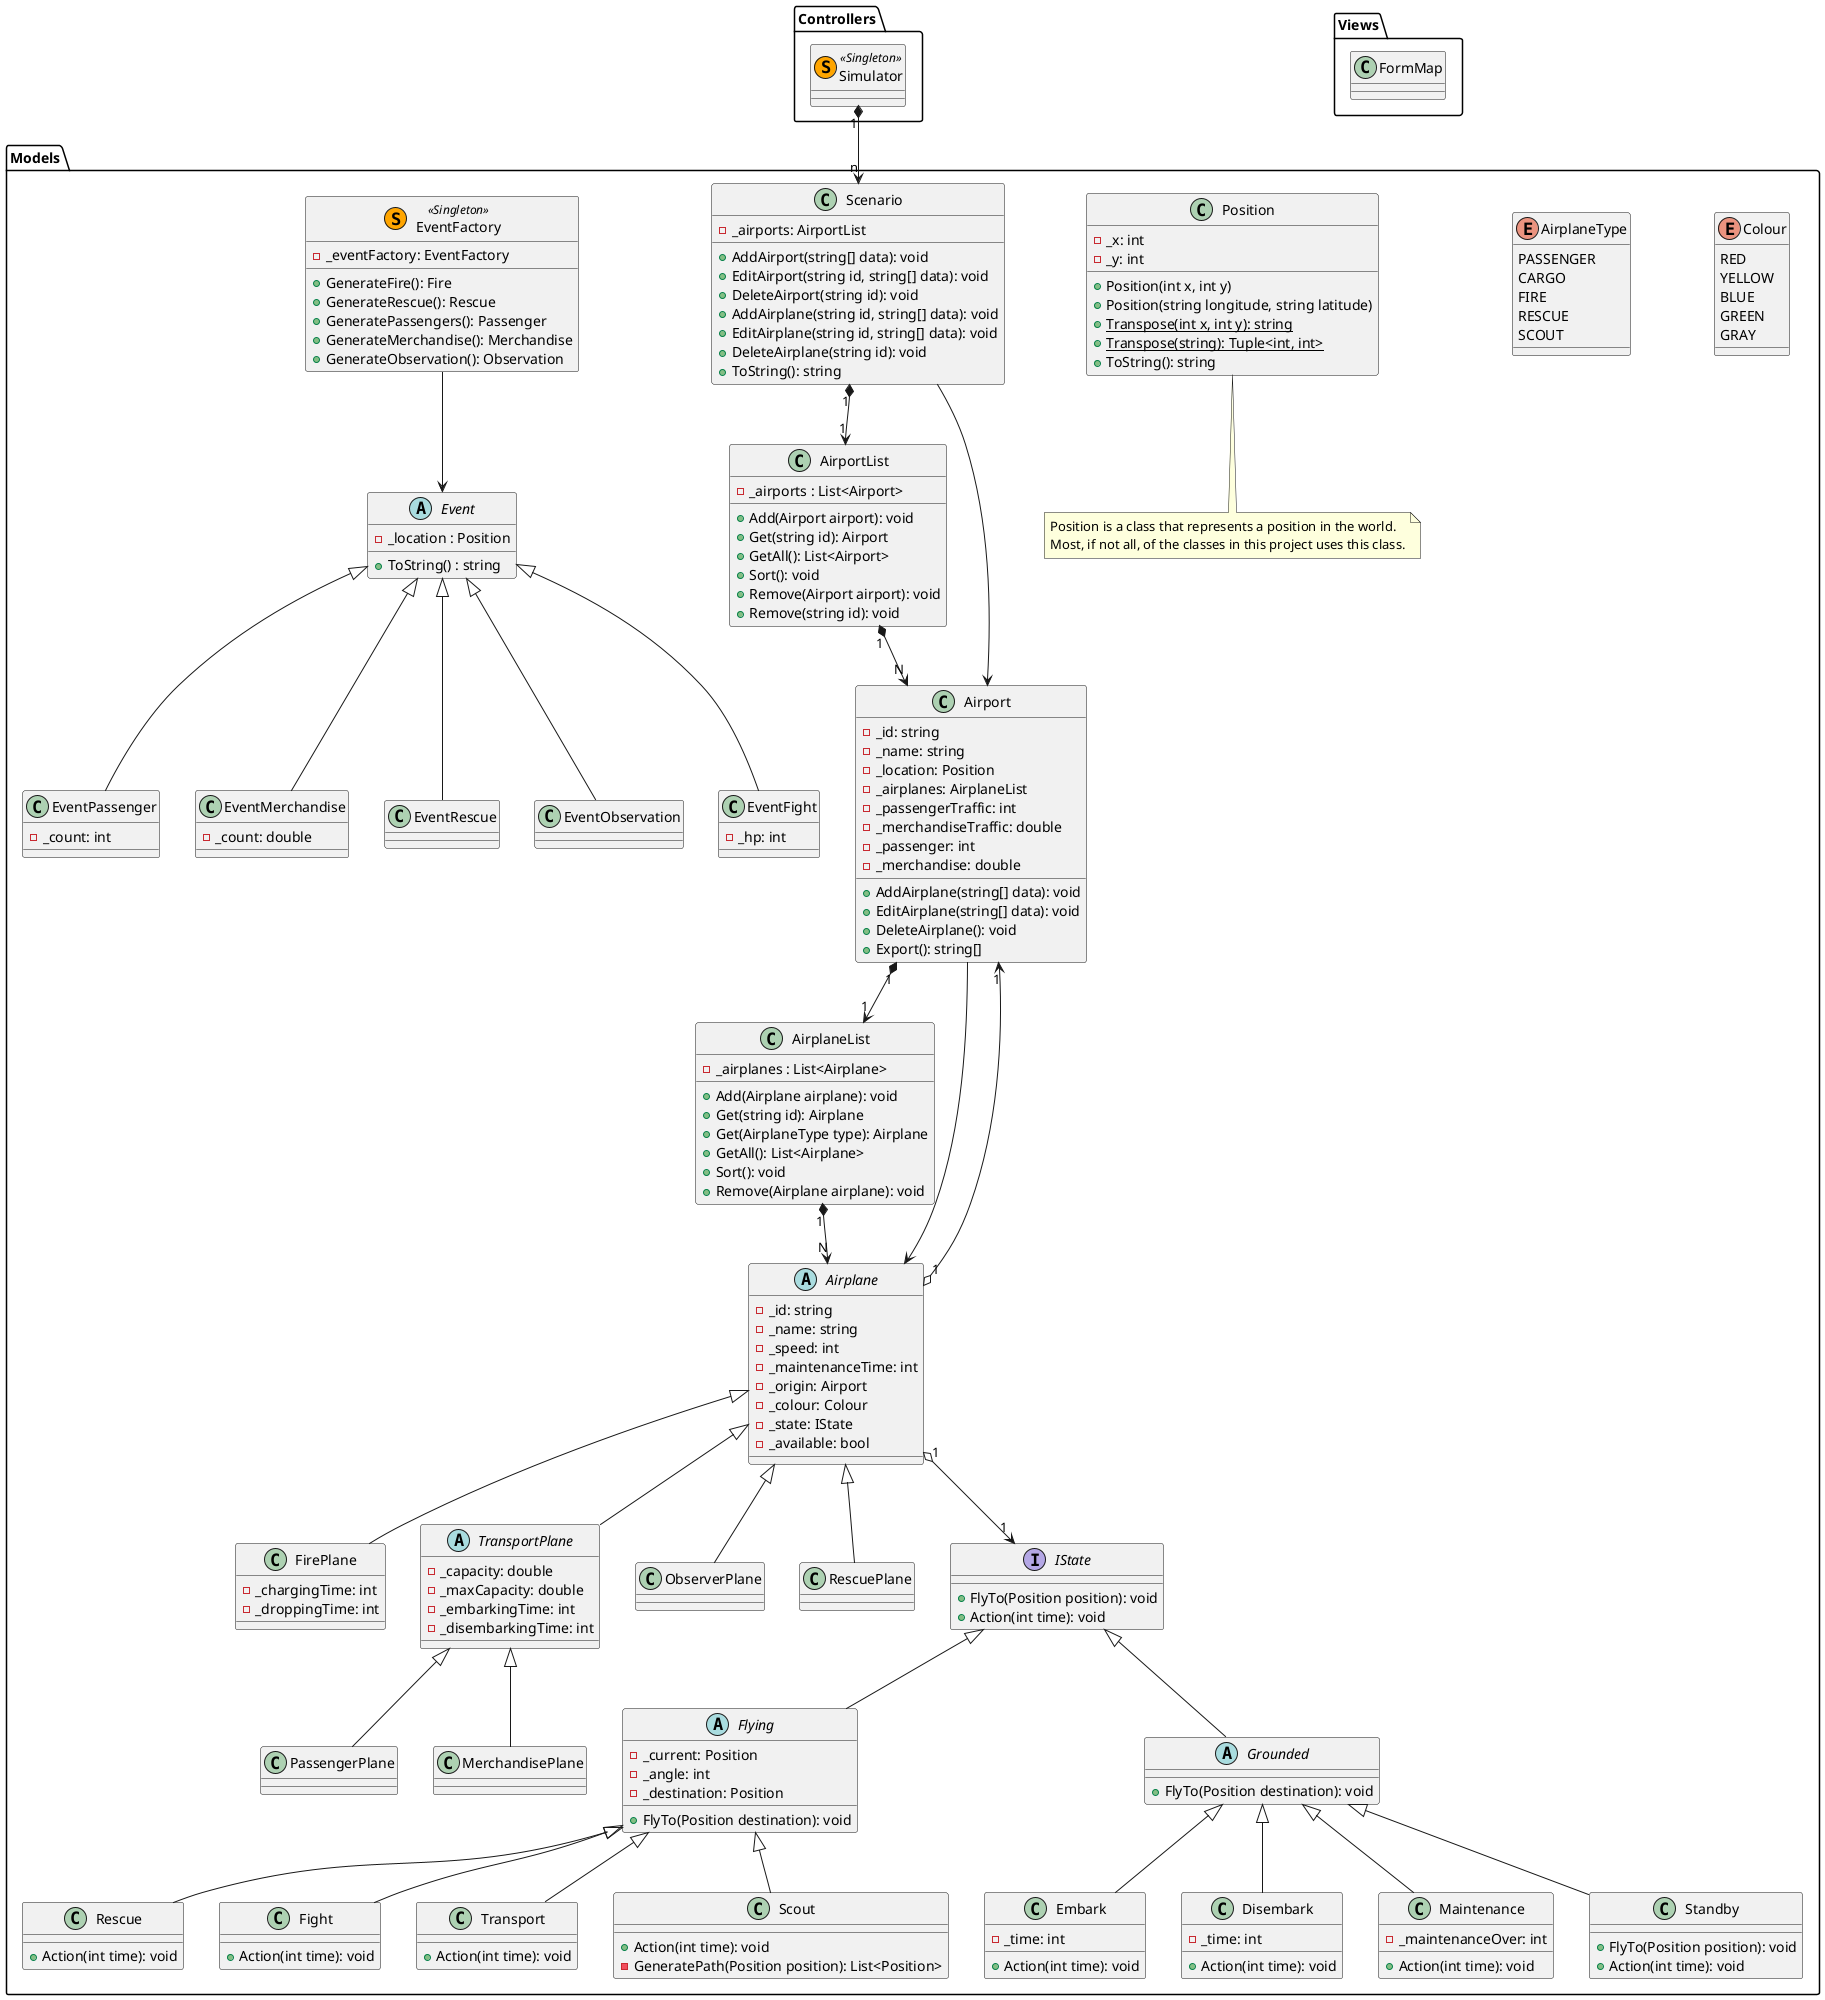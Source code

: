 @startuml
package Models {

    ' Red = Rescue
    ' Yellow = Fires
    ' Blue = Cargo
    ' Green = Passenger
    ' Gray = Observer
    enum Colour {
        RED
        YELLOW
        BLUE
        GREEN
        GRAY
    }
    
    enum AirplaneType {
        PASSENGER
        CARGO
        FIRE
        RESCUE
        SCOUT
    }
    

    class Position {
        - _x: int
        - _y: int
        + Position(int x, int y)
        + Position(string longitude, string latitude)
        + {static} Transpose(int x, int y): string
        + {static} Transpose(string): Tuple<int, int>
        + ToString(): string
    }
    
    note bottom of Position
    Position is a class that represents a position in the world.
    Most, if not all, of the classes in this project uses this class.
    end note

    class Scenario {
        - _airports: AirportList
        + AddAirport(string[] data): void
        + EditAirport(string id, string[] data): void
        + DeleteAirport(string id): void
        + AddAirplane(string id, string[] data): void
        + EditAirplane(string id, string[] data): void
        + DeleteAirplane(string id): void
        + ToString(): string
    }

    Scenario "1" *--> "1" AirportList
    Scenario --> Airport
    AirportList "1" *--> "N" Airport
    
    class AirportList {
        - _airports : List<Airport>
        + Add(Airport airport): void
        + Get(string id): Airport
        + GetAll(): List<Airport>
        + Sort(): void
        + Remove(Airport airport): void
        + Remove(string id): void
    }
    

    class Airport {
        - _id: string
        - _name: string
        - _location: Position
        - _airplanes: AirplaneList
        - _passengerTraffic: int
        - _merchandiseTraffic: double
        - _passenger: int
        - _merchandise: double
        + AddAirplane(string[] data): void
        + EditAirplane(string[] data): void
        + DeleteAirplane(): void
        + Export(): string[]
    }
    
    class AirplaneList {
        - _airplanes : List<Airplane>
        + Add(Airplane airplane): void
        + Get(string id): Airplane
        + Get(AirplaneType type): Airplane
        + GetAll(): List<Airplane>
        + Sort(): void
        + Remove(Airplane airplane): void
    }
    
    Airport ---> Airplane
    Airport "1" *--> "1" AirplaneList
    AirplaneList "1" *--> "N" Airplane
    Airplane "1" o--> "1" Airport

    abstract class Airplane {
        - _id: string
        - _name: string
        - _speed: int
        - _maintenanceTime: int
        - _origin: Airport
        - _colour: Colour 
        - _state: IState
        - _available: bool
    }

    class FirePlane extends Airplane{
        - _chargingTime: int
        - _droppingTime: int
    }
    abstract class TransportPlane extends Airplane {
        - _capacity: double
        - _maxCapacity: double
        - _embarkingTime: int
        - _disembarkingTime: int
    }
    class PassengerPlane extends TransportPlane {}
    class MerchandisePlane extends TransportPlane {}
    class ObserverPlane extends Airplane{}
    class RescuePlane extends Airplane{}
   
    interface IState {
        + FlyTo(Position position): void
        + Action(int time): void
    }
    
    abstract class Flying extends IState {
        - _current: Position
        - _angle: int
        - _destination: Position
        + FlyTo(Position destination): void
    }
    abstract Grounded extends IState {
        + FlyTo(Position destination): void
    }
    class Embark extends Grounded {
        - _time: int
        + Action(int time): void
    }
    class Disembark extends Grounded {
        - _time: int
        + Action(int time): void
    }
    class Rescue extends Flying {
        + Action(int time): void
    }
    class Fight extends Flying {
        + Action(int time): void
    }
    class Transport extends Flying {
        + Action(int time): void
    }
    class Scout extends Flying {
        + Action(int time): void
        - GeneratePath(Position position): List<Position>
    }
    class Maintenance extends Grounded {
        - _maintenanceOver: int
        + Action(int time): void
    }
    class Standby extends Grounded {
        + FlyTo(Position position): void
        + Action(int time): void
    }
    Airplane "1" o--> "1" IState

class EventFactory << (S,orange) Singleton>> {
    - _eventFactory: EventFactory
    + GenerateFire(): Fire
    + GenerateRescue(): Rescue
    + GeneratePassengers(): Passenger
    + GenerateMerchandise(): Merchandise
    + GenerateObservation(): Observation
}

EventFactory --> Event

abstract class Event {
    - _location : Position
    + ToString() : string
}

class EventPassenger extends Event {
    - _count: int
}

class EventMerchandise extends Event {
    - _count: double
}

class EventRescue extends Event {
}

class EventObservation extends Event {
}

class EventFight extends Event {
    - _hp: int
}

}

package Controllers {
    class Simulator << (S,orange) Singleton>> {
    }
}

package Views {
    class FormMap {
    }
}

Simulator "1" *--> "n" Scenario
@enduml